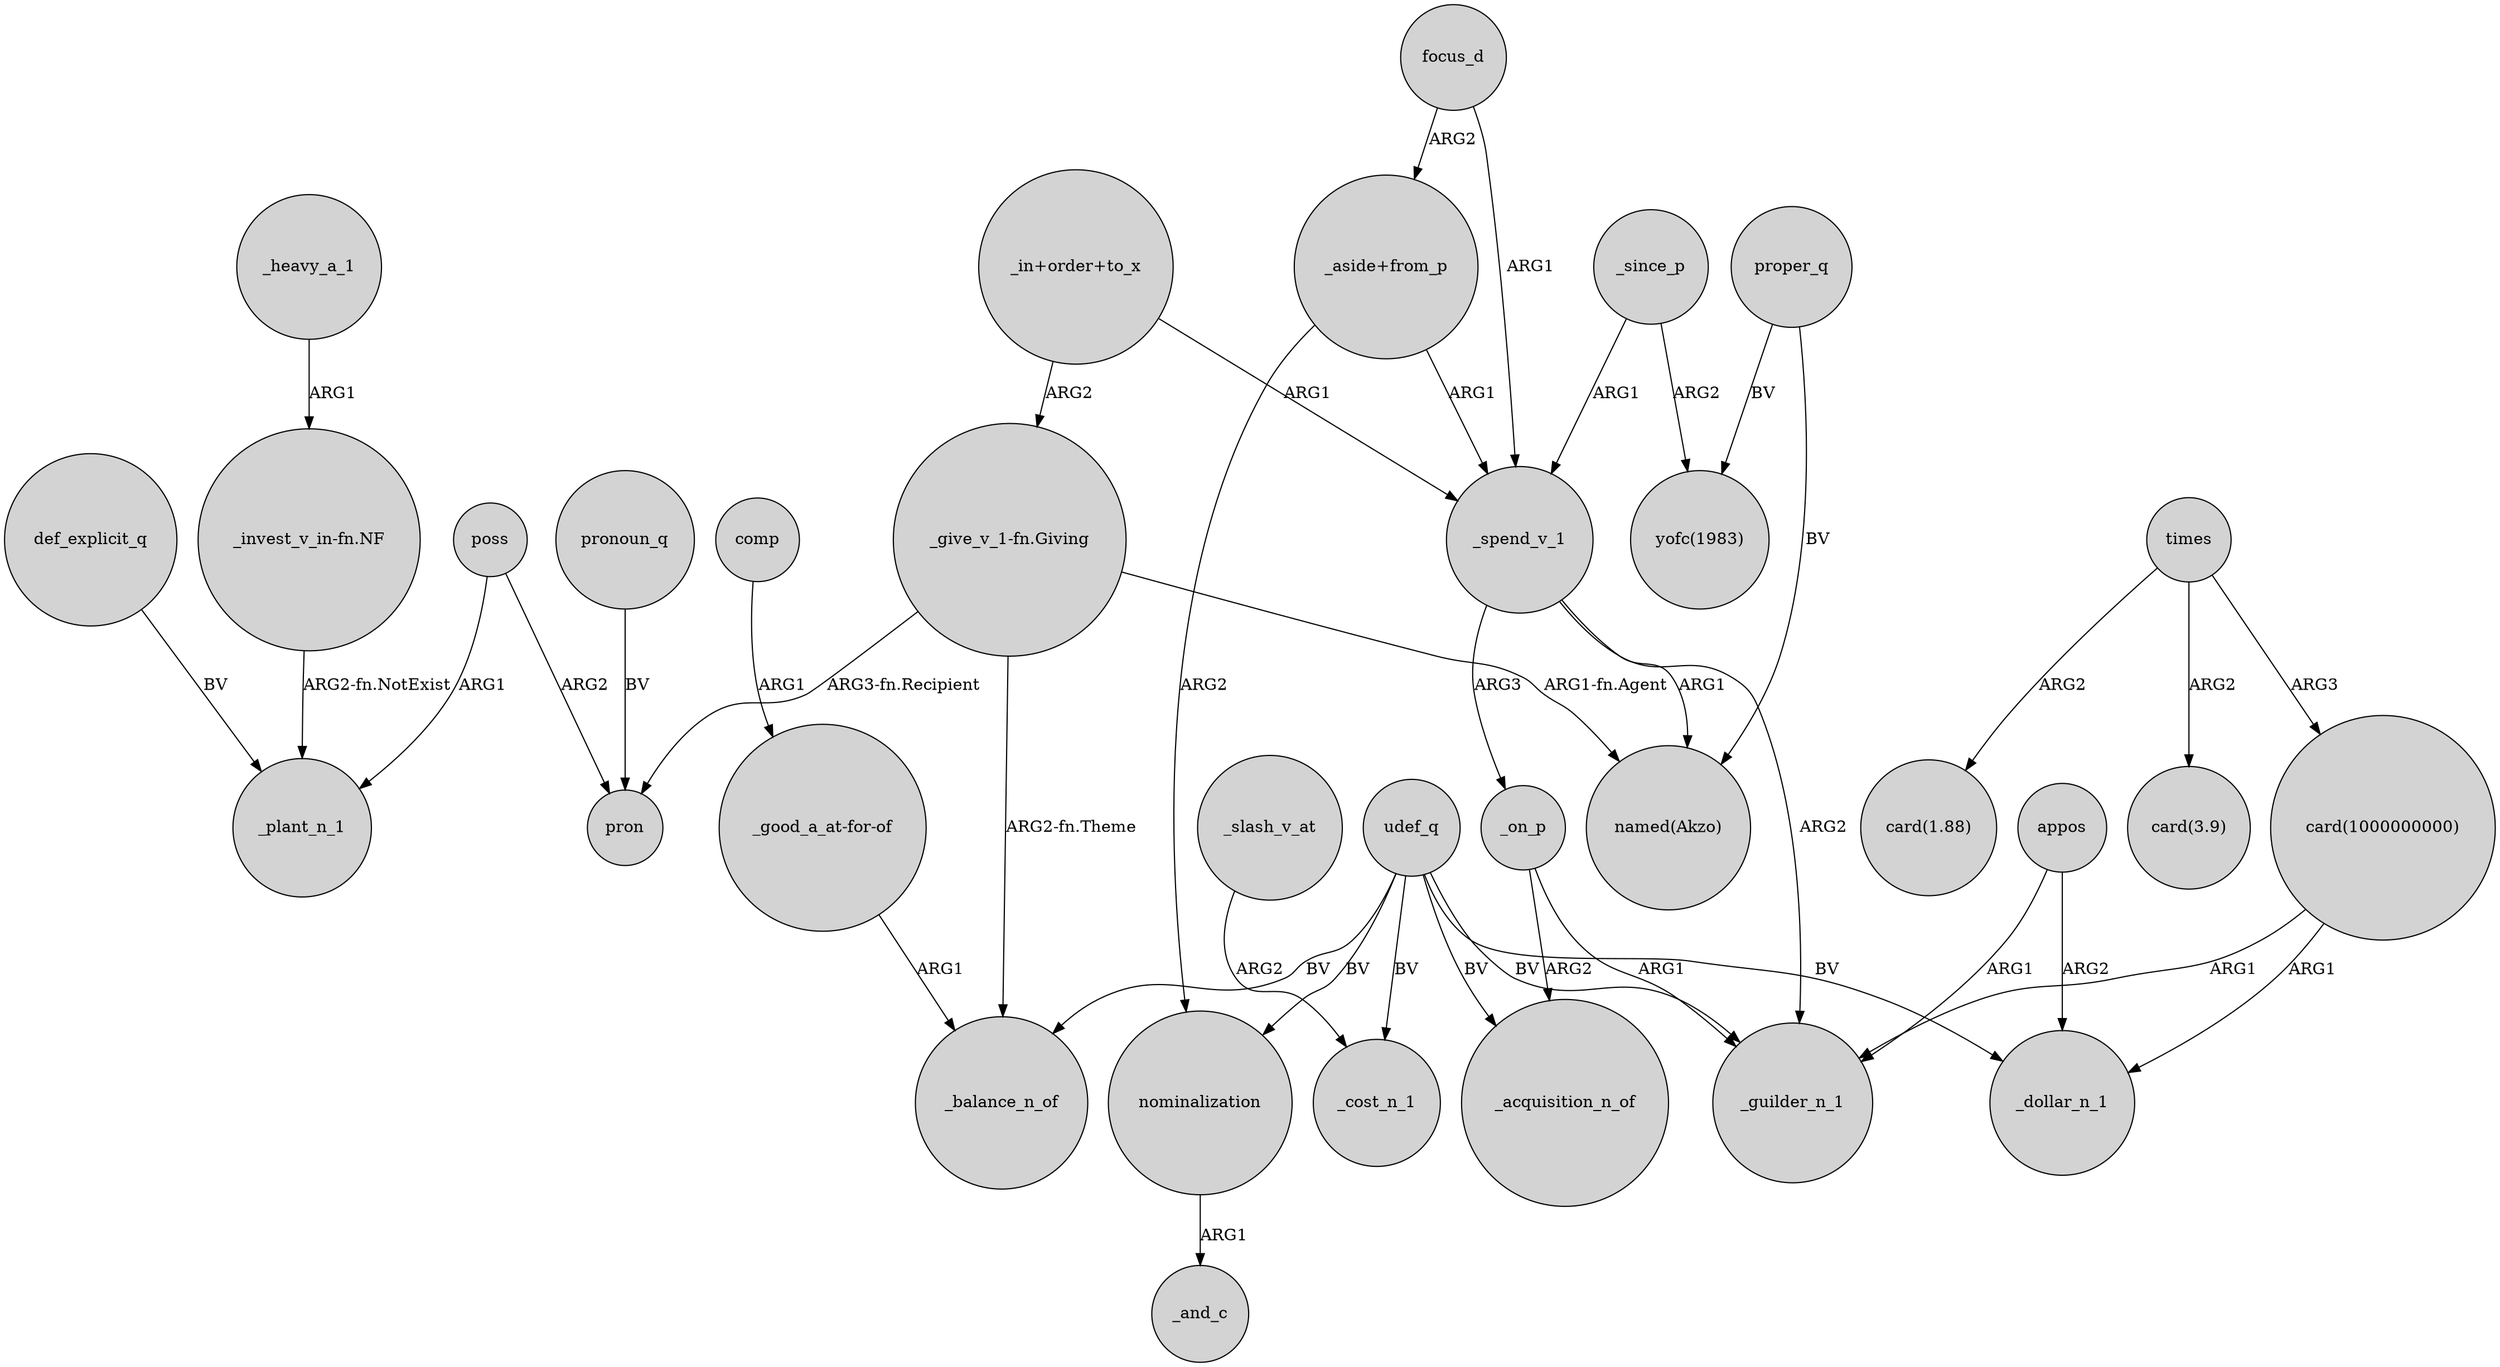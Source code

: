 digraph {
	node [shape=circle style=filled]
	poss -> _plant_n_1 [label=ARG1]
	appos -> _dollar_n_1 [label=ARG2]
	def_explicit_q -> _plant_n_1 [label=BV]
	"_good_a_at-for-of" -> _balance_n_of [label=ARG1]
	poss -> pron [label=ARG2]
	_spend_v_1 -> _guilder_n_1 [label=ARG2]
	"_aside+from_p" -> _spend_v_1 [label=ARG1]
	udef_q -> _balance_n_of [label=BV]
	nominalization -> _and_c [label=ARG1]
	focus_d -> _spend_v_1 [label=ARG1]
	comp -> "_good_a_at-for-of" [label=ARG1]
	times -> "card(3.9)" [label=ARG2]
	proper_q -> "named(Akzo)" [label=BV]
	"_give_v_1-fn.Giving" -> _balance_n_of [label="ARG2-fn.Theme"]
	_on_p -> _guilder_n_1 [label=ARG1]
	"_invest_v_in-fn.NF" -> _plant_n_1 [label="ARG2-fn.NotExist"]
	"_give_v_1-fn.Giving" -> pron [label="ARG3-fn.Recipient"]
	udef_q -> _cost_n_1 [label=BV]
	proper_q -> "yofc(1983)" [label=BV]
	udef_q -> _guilder_n_1 [label=BV]
	times -> "card(1000000000)" [label=ARG3]
	"_aside+from_p" -> nominalization [label=ARG2]
	_on_p -> _acquisition_n_of [label=ARG2]
	pronoun_q -> pron [label=BV]
	_slash_v_at -> _cost_n_1 [label=ARG2]
	"_in+order+to_x" -> _spend_v_1 [label=ARG1]
	udef_q -> _acquisition_n_of [label=BV]
	_since_p -> _spend_v_1 [label=ARG1]
	_heavy_a_1 -> "_invest_v_in-fn.NF" [label=ARG1]
	appos -> _guilder_n_1 [label=ARG1]
	"card(1000000000)" -> _guilder_n_1 [label=ARG1]
	udef_q -> nominalization [label=BV]
	focus_d -> "_aside+from_p" [label=ARG2]
	"_in+order+to_x" -> "_give_v_1-fn.Giving" [label=ARG2]
	_since_p -> "yofc(1983)" [label=ARG2]
	_spend_v_1 -> "named(Akzo)" [label=ARG1]
	"card(1000000000)" -> _dollar_n_1 [label=ARG1]
	_spend_v_1 -> _on_p [label=ARG3]
	udef_q -> _dollar_n_1 [label=BV]
	times -> "card(1.88)" [label=ARG2]
	"_give_v_1-fn.Giving" -> "named(Akzo)" [label="ARG1-fn.Agent"]
}
